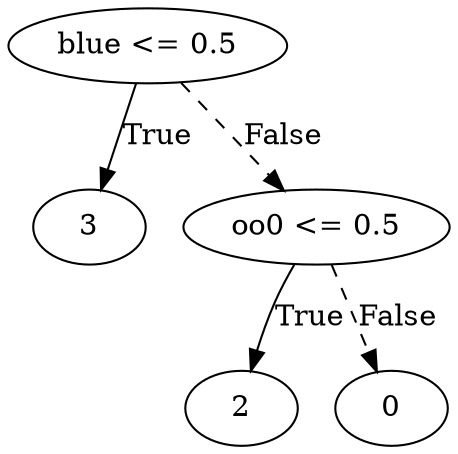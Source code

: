digraph {
0 [label="blue <= 0.5"];
1 [label="3"];
0 -> 1 [label="True"];
2 [label="oo0 <= 0.5"];
3 [label="2"];
2 -> 3 [label="True"];
4 [label="0"];
2 -> 4 [style="dashed", label="False"];
0 -> 2 [style="dashed", label="False"];

}